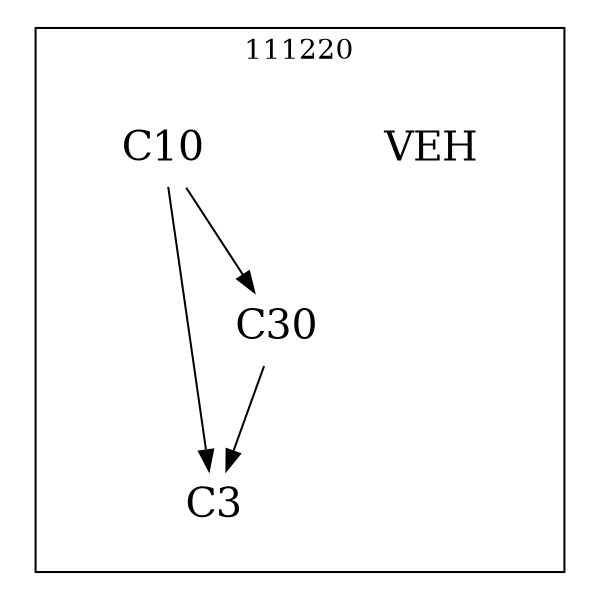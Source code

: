 strict digraph DAGS {
	size = "4,4!" ; ratio ="fill"; subgraph cluster_0{
			labeldoc = "t";
			label = "111220";node	[label= VEH, shape = plaintext, fontsize=20] VEH;node	[label= C3, shape = plaintext, fontsize=20] C3;node	[label= C10, shape = plaintext, fontsize=20] C10;node	[label= C30, shape = plaintext, fontsize=20] C30;
C10->C3;
C10->C30;
C30->C3;
	}}
